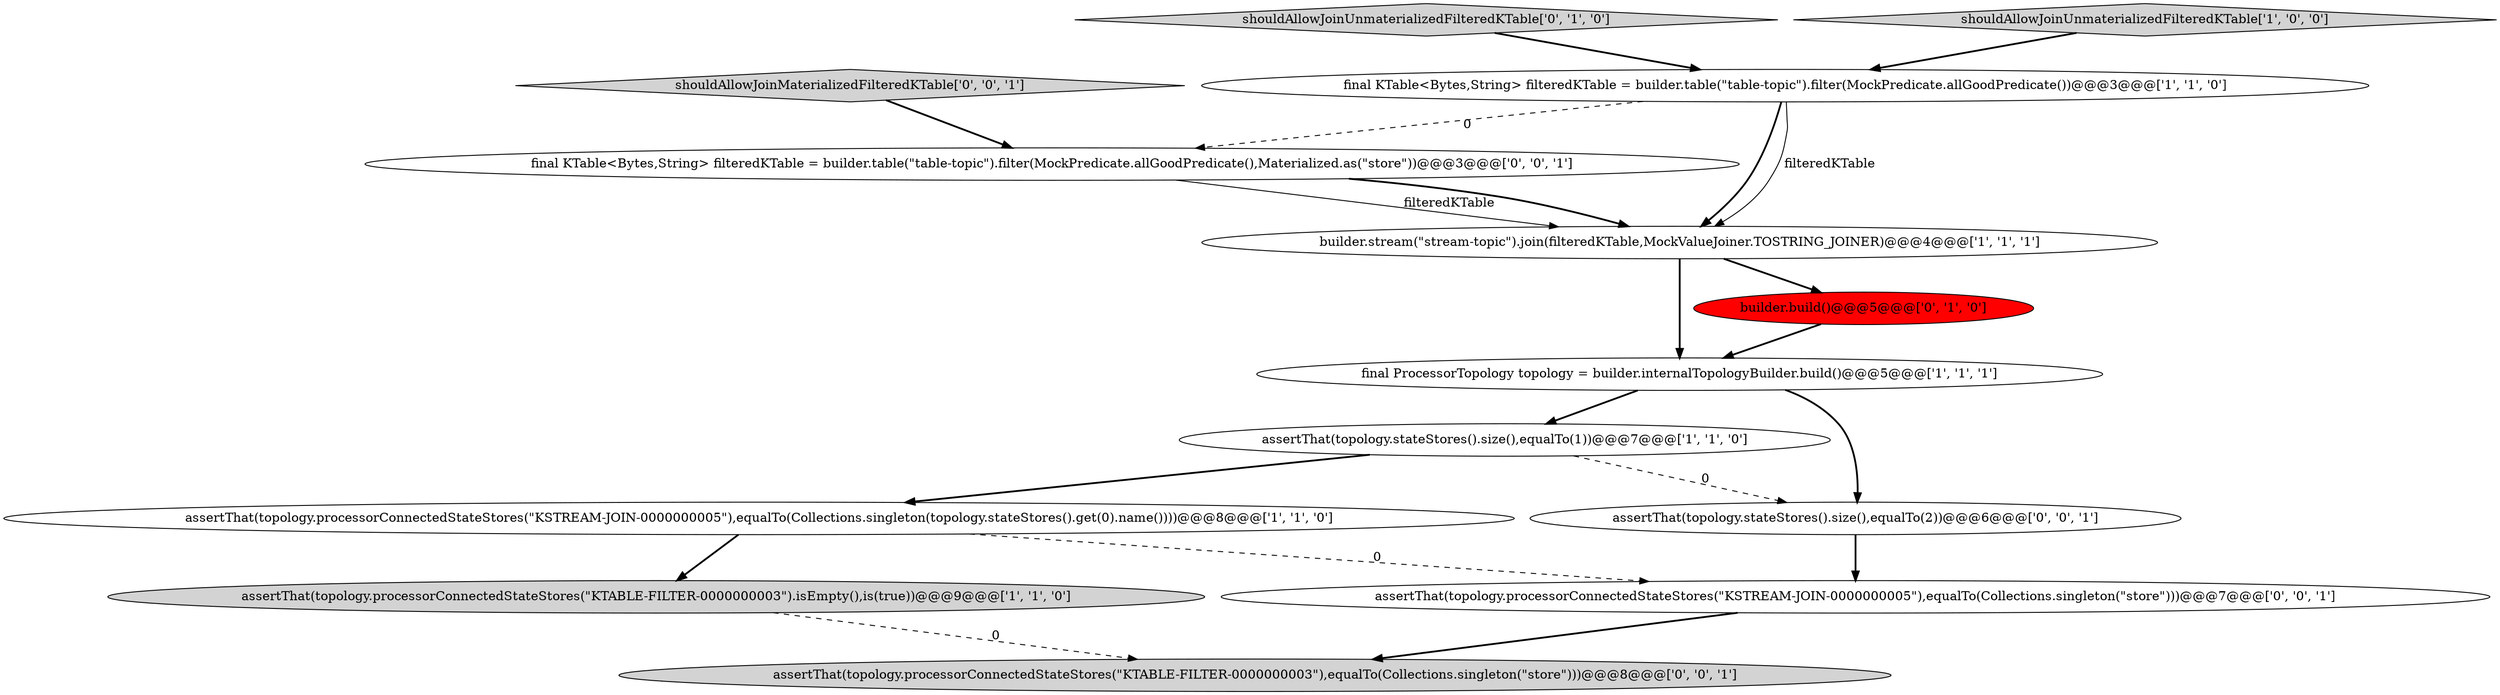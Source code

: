 digraph {
1 [style = filled, label = "builder.stream(\"stream-topic\").join(filteredKTable,MockValueJoiner.TOSTRING_JOINER)@@@4@@@['1', '1', '1']", fillcolor = white, shape = ellipse image = "AAA0AAABBB1BBB"];
5 [style = filled, label = "assertThat(topology.processorConnectedStateStores(\"KSTREAM-JOIN-0000000005\"),equalTo(Collections.singleton(topology.stateStores().get(0).name())))@@@8@@@['1', '1', '0']", fillcolor = white, shape = ellipse image = "AAA0AAABBB1BBB"];
10 [style = filled, label = "final KTable<Bytes,String> filteredKTable = builder.table(\"table-topic\").filter(MockPredicate.allGoodPredicate(),Materialized.as(\"store\"))@@@3@@@['0', '0', '1']", fillcolor = white, shape = ellipse image = "AAA0AAABBB3BBB"];
0 [style = filled, label = "final ProcessorTopology topology = builder.internalTopologyBuilder.build()@@@5@@@['1', '1', '1']", fillcolor = white, shape = ellipse image = "AAA0AAABBB1BBB"];
3 [style = filled, label = "assertThat(topology.processorConnectedStateStores(\"KTABLE-FILTER-0000000003\").isEmpty(),is(true))@@@9@@@['1', '1', '0']", fillcolor = lightgray, shape = ellipse image = "AAA0AAABBB1BBB"];
12 [style = filled, label = "shouldAllowJoinMaterializedFilteredKTable['0', '0', '1']", fillcolor = lightgray, shape = diamond image = "AAA0AAABBB3BBB"];
8 [style = filled, label = "builder.build()@@@5@@@['0', '1', '0']", fillcolor = red, shape = ellipse image = "AAA1AAABBB2BBB"];
7 [style = filled, label = "shouldAllowJoinUnmaterializedFilteredKTable['0', '1', '0']", fillcolor = lightgray, shape = diamond image = "AAA0AAABBB2BBB"];
6 [style = filled, label = "assertThat(topology.stateStores().size(),equalTo(1))@@@7@@@['1', '1', '0']", fillcolor = white, shape = ellipse image = "AAA0AAABBB1BBB"];
9 [style = filled, label = "assertThat(topology.stateStores().size(),equalTo(2))@@@6@@@['0', '0', '1']", fillcolor = white, shape = ellipse image = "AAA0AAABBB3BBB"];
11 [style = filled, label = "assertThat(topology.processorConnectedStateStores(\"KTABLE-FILTER-0000000003\"),equalTo(Collections.singleton(\"store\")))@@@8@@@['0', '0', '1']", fillcolor = lightgray, shape = ellipse image = "AAA0AAABBB3BBB"];
2 [style = filled, label = "shouldAllowJoinUnmaterializedFilteredKTable['1', '0', '0']", fillcolor = lightgray, shape = diamond image = "AAA0AAABBB1BBB"];
13 [style = filled, label = "assertThat(topology.processorConnectedStateStores(\"KSTREAM-JOIN-0000000005\"),equalTo(Collections.singleton(\"store\")))@@@7@@@['0', '0', '1']", fillcolor = white, shape = ellipse image = "AAA0AAABBB3BBB"];
4 [style = filled, label = "final KTable<Bytes,String> filteredKTable = builder.table(\"table-topic\").filter(MockPredicate.allGoodPredicate())@@@3@@@['1', '1', '0']", fillcolor = white, shape = ellipse image = "AAA0AAABBB1BBB"];
8->0 [style = bold, label=""];
5->3 [style = bold, label=""];
5->13 [style = dashed, label="0"];
6->5 [style = bold, label=""];
4->1 [style = bold, label=""];
10->1 [style = solid, label="filteredKTable"];
4->1 [style = solid, label="filteredKTable"];
0->9 [style = bold, label=""];
1->0 [style = bold, label=""];
1->8 [style = bold, label=""];
7->4 [style = bold, label=""];
12->10 [style = bold, label=""];
4->10 [style = dashed, label="0"];
10->1 [style = bold, label=""];
6->9 [style = dashed, label="0"];
0->6 [style = bold, label=""];
2->4 [style = bold, label=""];
13->11 [style = bold, label=""];
3->11 [style = dashed, label="0"];
9->13 [style = bold, label=""];
}
